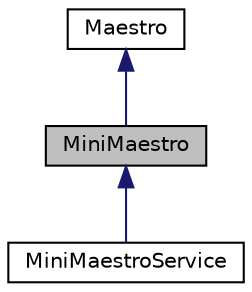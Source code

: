 digraph "MiniMaestro"
{
  edge [fontname="Helvetica",fontsize="10",labelfontname="Helvetica",labelfontsize="10"];
  node [fontname="Helvetica",fontsize="10",shape=record];
  Node1 [label="MiniMaestro",height=0.2,width=0.4,color="black", fillcolor="grey75", style="filled", fontcolor="black"];
  Node2 -> Node1 [dir="back",color="midnightblue",fontsize="10",style="solid",fontname="Helvetica"];
  Node2 [label="Maestro",height=0.2,width=0.4,color="black", fillcolor="white", style="filled",URL="$classMaestro.html",tooltip="Main Maestro class that handles common functions between the Micro Maestro and Mini Maestro..."];
  Node1 -> Node3 [dir="back",color="midnightblue",fontsize="10",style="solid",fontname="Helvetica"];
  Node3 [label="MiniMaestroService",height=0.2,width=0.4,color="black", fillcolor="white", style="filled",URL="$classMiniMaestroService.html",tooltip="This handles the Maestro communications. "];
}
